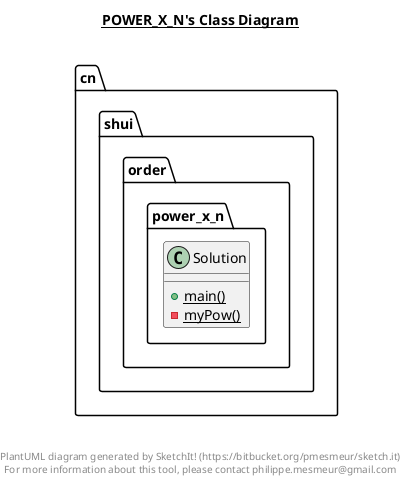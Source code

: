 @startuml

title __POWER_X_N's Class Diagram__\n

  namespace cn.shui.order {
    namespace power_x_n {
      class cn.shui.order.power_x_n.Solution {
          {static} + main()
          {static} - myPow()
      }
    }
  }
  



right footer


PlantUML diagram generated by SketchIt! (https://bitbucket.org/pmesmeur/sketch.it)
For more information about this tool, please contact philippe.mesmeur@gmail.com
endfooter

@enduml
